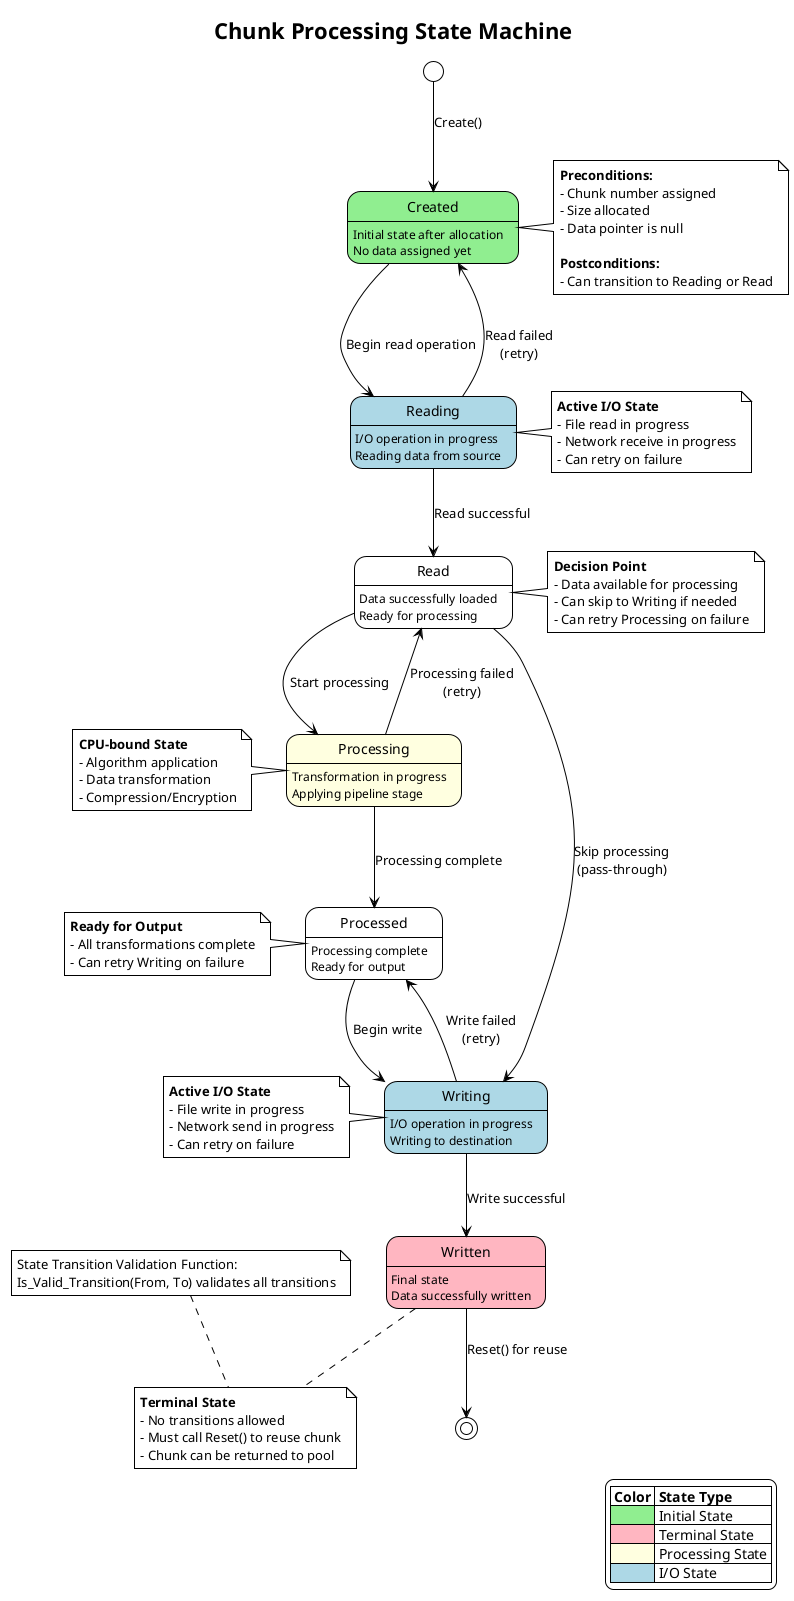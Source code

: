 @startuml pipelib_chunk_state_machine
!theme plain
title Chunk Processing State Machine

skinparam state {
  BackgroundColor<<initial>> LightGreen
  BackgroundColor<<terminal>> LightPink
  BackgroundColor<<processing>> LightYellow
  BackgroundColor<<io>> LightBlue
}

[*] --> Created : Create()

state "Created" <<initial>> : Initial state after allocation\nNo data assigned yet
state "Reading" <<io>> : I/O operation in progress\nReading data from source
state "Read" : Data successfully loaded\nReady for processing
state "Processing" <<processing>> : Transformation in progress\nApplying pipeline stage
state "Processed" : Processing complete\nReady for output
state "Writing" <<io>> : I/O operation in progress\nWriting to destination
state "Written" <<terminal>> : Final state\nData successfully written

' Normal forward transitions
Created --> Reading : Begin read operation
Reading --> Read : Read successful
Read --> Processing : Start processing
Processing --> Processed : Processing complete
Processed --> Writing : Begin write
Writing --> Written : Write successful

' Retry transitions (error recovery)
Reading --> Created : Read failed\n(retry)
Processing --> Read : Processing failed\n(retry)
Writing --> Processed : Write failed\n(retry)

' Skip transitions
Read --> Writing : Skip processing\n(pass-through)

' Terminal state
Written --> [*] : Reset() for reuse

' Notes on states
note right of Created
  **Preconditions:**
  - Chunk number assigned
  - Size allocated
  - Data pointer is null

  **Postconditions:**
  - Can transition to Reading or Read
end note

note right of Reading
  **Active I/O State**
  - File read in progress
  - Network receive in progress
  - Can retry on failure
end note

note right of Read
  **Decision Point**
  - Data available for processing
  - Can skip to Writing if needed
  - Can retry Processing on failure
end note

note left of Processing
  **CPU-bound State**
  - Algorithm application
  - Data transformation
  - Compression/Encryption
end note

note left of Processed
  **Ready for Output**
  - All transformations complete
  - Can retry Writing on failure
end note

note left of Writing
  **Active I/O State**
  - File write in progress
  - Network send in progress
  - Can retry on failure
end note

note bottom of Written
  **Terminal State**
  - No transitions allowed
  - Must call Reset() to reuse chunk
  - Chunk can be returned to pool
end note

' State validation rules
note top : State Transition Validation Function:\nIs_Valid_Transition(From, To) validates all transitions

' Legend
legend right
  |= Color |= State Type |
  | <#90EE90> | Initial State |
  | <#FFB6C1> | Terminal State |
  | <#FFFFE0> | Processing State |
  | <#ADD8E6> | I/O State |
endlegend

@enduml
